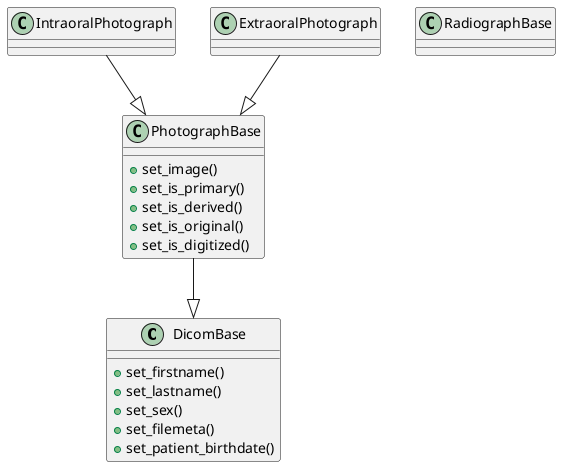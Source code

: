 @startuml
class DicomBase {
    +set_firstname()
    +set_lastname()
    +set_sex()
    +set_filemeta()
    +set_patient_birthdate()
} 

class PhotographBase {
   +set_image()
   +set_is_primary()
   +set_is_derived()
   +set_is_original()
   +set_is_digitized()
}

class RadiographBase 

class IntraoralPhotograph
class ExtraoralPhotograph

PhotographBase --|> DicomBase
ExtraoralPhotograph --|> PhotographBase
IntraoralPhotograph --|> PhotographBase

@enduml
